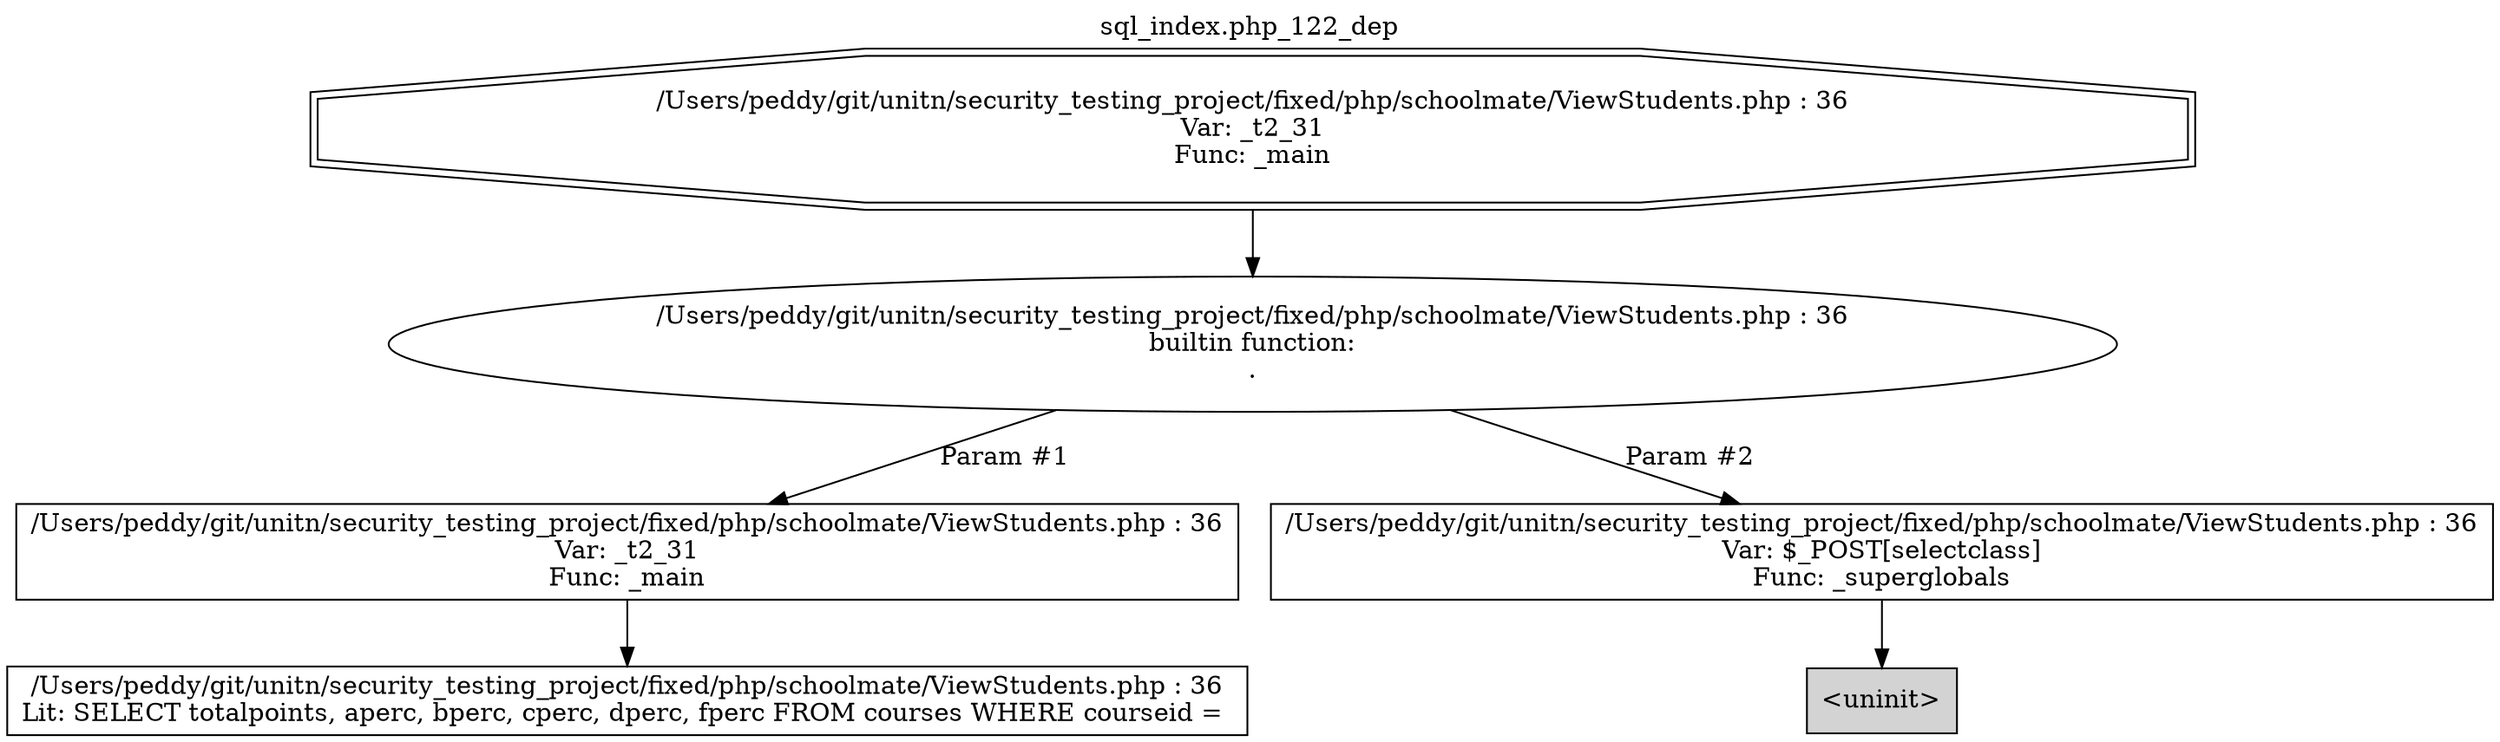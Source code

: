 digraph cfg {
  label="sql_index.php_122_dep";
  labelloc=t;
  n1 [shape=doubleoctagon, label="/Users/peddy/git/unitn/security_testing_project/fixed/php/schoolmate/ViewStudents.php : 36\nVar: _t2_31\nFunc: _main\n"];
  n2 [shape=ellipse, label="/Users/peddy/git/unitn/security_testing_project/fixed/php/schoolmate/ViewStudents.php : 36\nbuiltin function:\n.\n"];
  n3 [shape=box, label="/Users/peddy/git/unitn/security_testing_project/fixed/php/schoolmate/ViewStudents.php : 36\nVar: _t2_31\nFunc: _main\n"];
  n4 [shape=box, label="/Users/peddy/git/unitn/security_testing_project/fixed/php/schoolmate/ViewStudents.php : 36\nLit: SELECT totalpoints, aperc, bperc, cperc, dperc, fperc FROM courses WHERE courseid = \n"];
  n5 [shape=box, label="/Users/peddy/git/unitn/security_testing_project/fixed/php/schoolmate/ViewStudents.php : 36\nVar: $_POST[selectclass]\nFunc: _superglobals\n"];
  n6 [shape=box, label="<uninit>",style=filled];
  n1 -> n2;
  n3 -> n4;
  n2 -> n3[label="Param #1"];
  n2 -> n5[label="Param #2"];
  n5 -> n6;
}
